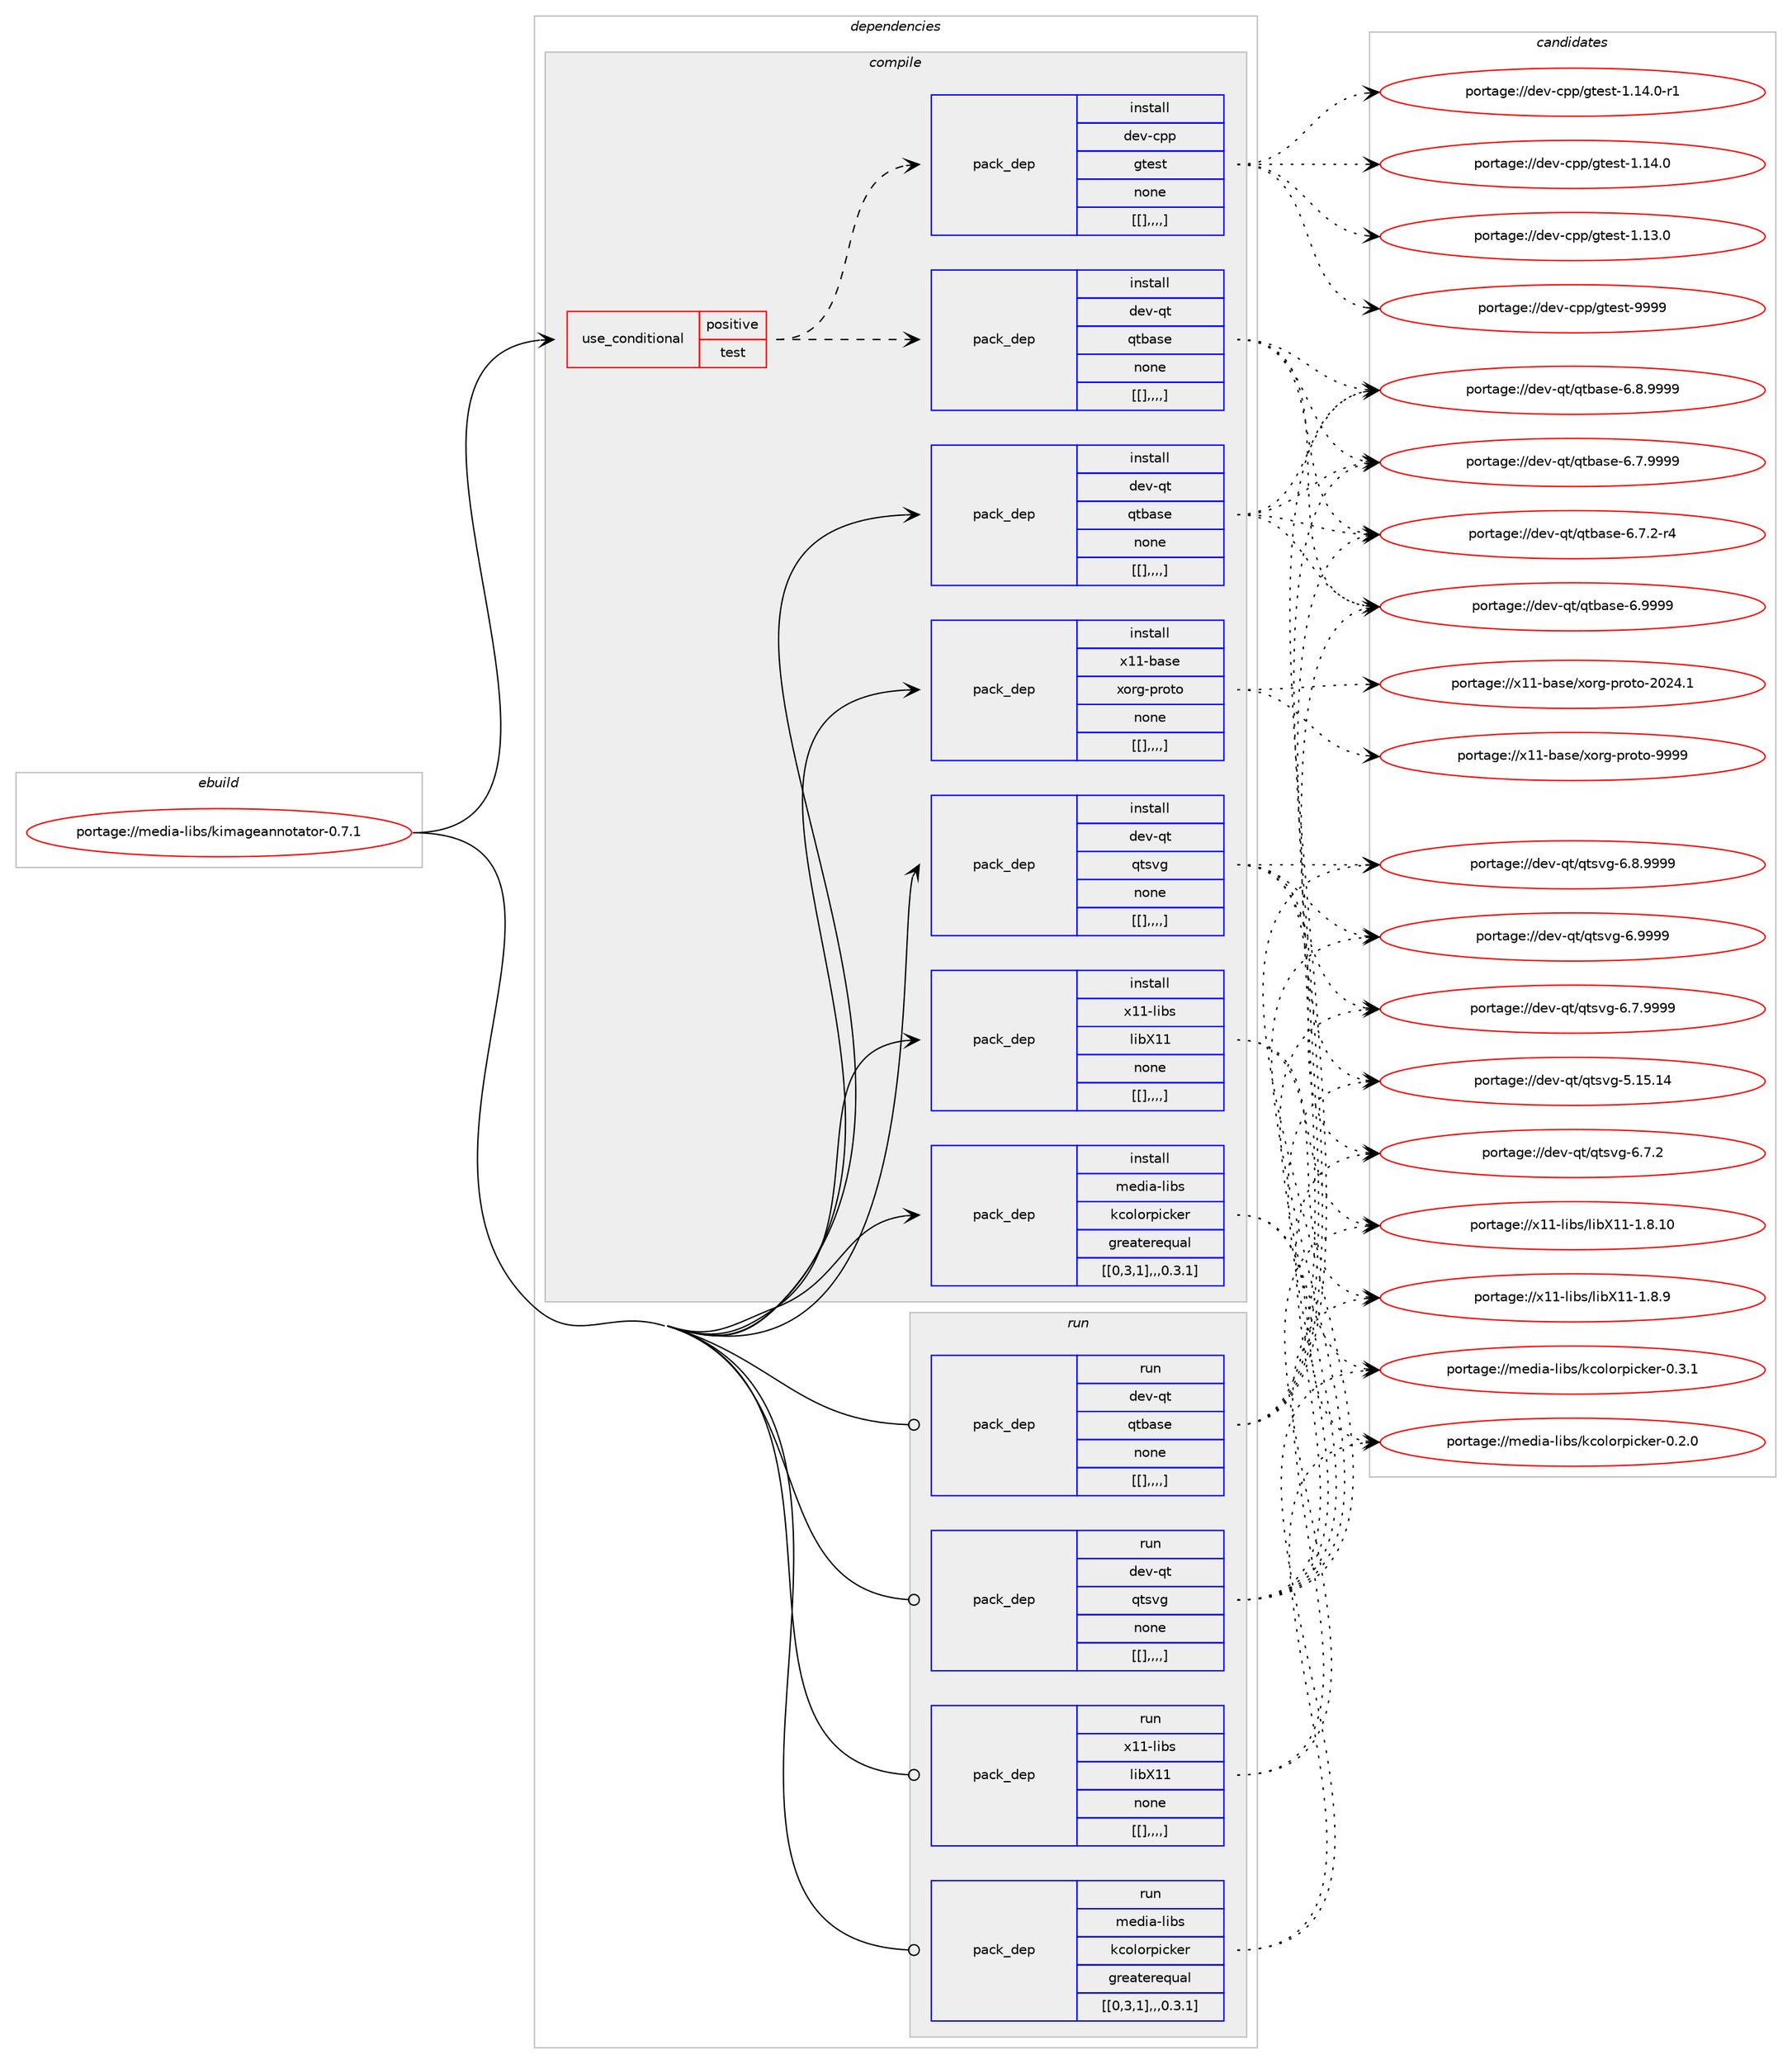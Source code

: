 digraph prolog {

# *************
# Graph options
# *************

newrank=true;
concentrate=true;
compound=true;
graph [rankdir=LR,fontname=Helvetica,fontsize=10,ranksep=1.5];#, ranksep=2.5, nodesep=0.2];
edge  [arrowhead=vee];
node  [fontname=Helvetica,fontsize=10];

# **********
# The ebuild
# **********

subgraph cluster_leftcol {
color=gray;
label=<<i>ebuild</i>>;
id [label="portage://media-libs/kimageannotator-0.7.1", color=red, width=4, href="../media-libs/kimageannotator-0.7.1.svg"];
}

# ****************
# The dependencies
# ****************

subgraph cluster_midcol {
color=gray;
label=<<i>dependencies</i>>;
subgraph cluster_compile {
fillcolor="#eeeeee";
style=filled;
label=<<i>compile</i>>;
subgraph cond78770 {
dependency308661 [label=<<TABLE BORDER="0" CELLBORDER="1" CELLSPACING="0" CELLPADDING="4"><TR><TD ROWSPAN="3" CELLPADDING="10">use_conditional</TD></TR><TR><TD>positive</TD></TR><TR><TD>test</TD></TR></TABLE>>, shape=none, color=red];
subgraph pack227488 {
dependency308662 [label=<<TABLE BORDER="0" CELLBORDER="1" CELLSPACING="0" CELLPADDING="4" WIDTH="220"><TR><TD ROWSPAN="6" CELLPADDING="30">pack_dep</TD></TR><TR><TD WIDTH="110">install</TD></TR><TR><TD>dev-cpp</TD></TR><TR><TD>gtest</TD></TR><TR><TD>none</TD></TR><TR><TD>[[],,,,]</TD></TR></TABLE>>, shape=none, color=blue];
}
dependency308661:e -> dependency308662:w [weight=20,style="dashed",arrowhead="vee"];
subgraph pack227489 {
dependency308663 [label=<<TABLE BORDER="0" CELLBORDER="1" CELLSPACING="0" CELLPADDING="4" WIDTH="220"><TR><TD ROWSPAN="6" CELLPADDING="30">pack_dep</TD></TR><TR><TD WIDTH="110">install</TD></TR><TR><TD>dev-qt</TD></TR><TR><TD>qtbase</TD></TR><TR><TD>none</TD></TR><TR><TD>[[],,,,]</TD></TR></TABLE>>, shape=none, color=blue];
}
dependency308661:e -> dependency308663:w [weight=20,style="dashed",arrowhead="vee"];
}
id:e -> dependency308661:w [weight=20,style="solid",arrowhead="vee"];
subgraph pack227490 {
dependency308664 [label=<<TABLE BORDER="0" CELLBORDER="1" CELLSPACING="0" CELLPADDING="4" WIDTH="220"><TR><TD ROWSPAN="6" CELLPADDING="30">pack_dep</TD></TR><TR><TD WIDTH="110">install</TD></TR><TR><TD>dev-qt</TD></TR><TR><TD>qtbase</TD></TR><TR><TD>none</TD></TR><TR><TD>[[],,,,]</TD></TR></TABLE>>, shape=none, color=blue];
}
id:e -> dependency308664:w [weight=20,style="solid",arrowhead="vee"];
subgraph pack227491 {
dependency308665 [label=<<TABLE BORDER="0" CELLBORDER="1" CELLSPACING="0" CELLPADDING="4" WIDTH="220"><TR><TD ROWSPAN="6" CELLPADDING="30">pack_dep</TD></TR><TR><TD WIDTH="110">install</TD></TR><TR><TD>dev-qt</TD></TR><TR><TD>qtsvg</TD></TR><TR><TD>none</TD></TR><TR><TD>[[],,,,]</TD></TR></TABLE>>, shape=none, color=blue];
}
id:e -> dependency308665:w [weight=20,style="solid",arrowhead="vee"];
subgraph pack227492 {
dependency308666 [label=<<TABLE BORDER="0" CELLBORDER="1" CELLSPACING="0" CELLPADDING="4" WIDTH="220"><TR><TD ROWSPAN="6" CELLPADDING="30">pack_dep</TD></TR><TR><TD WIDTH="110">install</TD></TR><TR><TD>media-libs</TD></TR><TR><TD>kcolorpicker</TD></TR><TR><TD>greaterequal</TD></TR><TR><TD>[[0,3,1],,,0.3.1]</TD></TR></TABLE>>, shape=none, color=blue];
}
id:e -> dependency308666:w [weight=20,style="solid",arrowhead="vee"];
subgraph pack227493 {
dependency308667 [label=<<TABLE BORDER="0" CELLBORDER="1" CELLSPACING="0" CELLPADDING="4" WIDTH="220"><TR><TD ROWSPAN="6" CELLPADDING="30">pack_dep</TD></TR><TR><TD WIDTH="110">install</TD></TR><TR><TD>x11-base</TD></TR><TR><TD>xorg-proto</TD></TR><TR><TD>none</TD></TR><TR><TD>[[],,,,]</TD></TR></TABLE>>, shape=none, color=blue];
}
id:e -> dependency308667:w [weight=20,style="solid",arrowhead="vee"];
subgraph pack227494 {
dependency308668 [label=<<TABLE BORDER="0" CELLBORDER="1" CELLSPACING="0" CELLPADDING="4" WIDTH="220"><TR><TD ROWSPAN="6" CELLPADDING="30">pack_dep</TD></TR><TR><TD WIDTH="110">install</TD></TR><TR><TD>x11-libs</TD></TR><TR><TD>libX11</TD></TR><TR><TD>none</TD></TR><TR><TD>[[],,,,]</TD></TR></TABLE>>, shape=none, color=blue];
}
id:e -> dependency308668:w [weight=20,style="solid",arrowhead="vee"];
}
subgraph cluster_compileandrun {
fillcolor="#eeeeee";
style=filled;
label=<<i>compile and run</i>>;
}
subgraph cluster_run {
fillcolor="#eeeeee";
style=filled;
label=<<i>run</i>>;
subgraph pack227495 {
dependency308669 [label=<<TABLE BORDER="0" CELLBORDER="1" CELLSPACING="0" CELLPADDING="4" WIDTH="220"><TR><TD ROWSPAN="6" CELLPADDING="30">pack_dep</TD></TR><TR><TD WIDTH="110">run</TD></TR><TR><TD>dev-qt</TD></TR><TR><TD>qtbase</TD></TR><TR><TD>none</TD></TR><TR><TD>[[],,,,]</TD></TR></TABLE>>, shape=none, color=blue];
}
id:e -> dependency308669:w [weight=20,style="solid",arrowhead="odot"];
subgraph pack227496 {
dependency308670 [label=<<TABLE BORDER="0" CELLBORDER="1" CELLSPACING="0" CELLPADDING="4" WIDTH="220"><TR><TD ROWSPAN="6" CELLPADDING="30">pack_dep</TD></TR><TR><TD WIDTH="110">run</TD></TR><TR><TD>dev-qt</TD></TR><TR><TD>qtsvg</TD></TR><TR><TD>none</TD></TR><TR><TD>[[],,,,]</TD></TR></TABLE>>, shape=none, color=blue];
}
id:e -> dependency308670:w [weight=20,style="solid",arrowhead="odot"];
subgraph pack227497 {
dependency308671 [label=<<TABLE BORDER="0" CELLBORDER="1" CELLSPACING="0" CELLPADDING="4" WIDTH="220"><TR><TD ROWSPAN="6" CELLPADDING="30">pack_dep</TD></TR><TR><TD WIDTH="110">run</TD></TR><TR><TD>media-libs</TD></TR><TR><TD>kcolorpicker</TD></TR><TR><TD>greaterequal</TD></TR><TR><TD>[[0,3,1],,,0.3.1]</TD></TR></TABLE>>, shape=none, color=blue];
}
id:e -> dependency308671:w [weight=20,style="solid",arrowhead="odot"];
subgraph pack227498 {
dependency308672 [label=<<TABLE BORDER="0" CELLBORDER="1" CELLSPACING="0" CELLPADDING="4" WIDTH="220"><TR><TD ROWSPAN="6" CELLPADDING="30">pack_dep</TD></TR><TR><TD WIDTH="110">run</TD></TR><TR><TD>x11-libs</TD></TR><TR><TD>libX11</TD></TR><TR><TD>none</TD></TR><TR><TD>[[],,,,]</TD></TR></TABLE>>, shape=none, color=blue];
}
id:e -> dependency308672:w [weight=20,style="solid",arrowhead="odot"];
}
}

# **************
# The candidates
# **************

subgraph cluster_choices {
rank=same;
color=gray;
label=<<i>candidates</i>>;

subgraph choice227488 {
color=black;
nodesep=1;
choice1001011184599112112471031161011151164557575757 [label="portage://dev-cpp/gtest-9999", color=red, width=4,href="../dev-cpp/gtest-9999.svg"];
choice100101118459911211247103116101115116454946495246484511449 [label="portage://dev-cpp/gtest-1.14.0-r1", color=red, width=4,href="../dev-cpp/gtest-1.14.0-r1.svg"];
choice10010111845991121124710311610111511645494649524648 [label="portage://dev-cpp/gtest-1.14.0", color=red, width=4,href="../dev-cpp/gtest-1.14.0.svg"];
choice10010111845991121124710311610111511645494649514648 [label="portage://dev-cpp/gtest-1.13.0", color=red, width=4,href="../dev-cpp/gtest-1.13.0.svg"];
dependency308662:e -> choice1001011184599112112471031161011151164557575757:w [style=dotted,weight="100"];
dependency308662:e -> choice100101118459911211247103116101115116454946495246484511449:w [style=dotted,weight="100"];
dependency308662:e -> choice10010111845991121124710311610111511645494649524648:w [style=dotted,weight="100"];
dependency308662:e -> choice10010111845991121124710311610111511645494649514648:w [style=dotted,weight="100"];
}
subgraph choice227489 {
color=black;
nodesep=1;
choice1001011184511311647113116989711510145544657575757 [label="portage://dev-qt/qtbase-6.9999", color=red, width=4,href="../dev-qt/qtbase-6.9999.svg"];
choice10010111845113116471131169897115101455446564657575757 [label="portage://dev-qt/qtbase-6.8.9999", color=red, width=4,href="../dev-qt/qtbase-6.8.9999.svg"];
choice10010111845113116471131169897115101455446554657575757 [label="portage://dev-qt/qtbase-6.7.9999", color=red, width=4,href="../dev-qt/qtbase-6.7.9999.svg"];
choice100101118451131164711311698971151014554465546504511452 [label="portage://dev-qt/qtbase-6.7.2-r4", color=red, width=4,href="../dev-qt/qtbase-6.7.2-r4.svg"];
dependency308663:e -> choice1001011184511311647113116989711510145544657575757:w [style=dotted,weight="100"];
dependency308663:e -> choice10010111845113116471131169897115101455446564657575757:w [style=dotted,weight="100"];
dependency308663:e -> choice10010111845113116471131169897115101455446554657575757:w [style=dotted,weight="100"];
dependency308663:e -> choice100101118451131164711311698971151014554465546504511452:w [style=dotted,weight="100"];
}
subgraph choice227490 {
color=black;
nodesep=1;
choice1001011184511311647113116989711510145544657575757 [label="portage://dev-qt/qtbase-6.9999", color=red, width=4,href="../dev-qt/qtbase-6.9999.svg"];
choice10010111845113116471131169897115101455446564657575757 [label="portage://dev-qt/qtbase-6.8.9999", color=red, width=4,href="../dev-qt/qtbase-6.8.9999.svg"];
choice10010111845113116471131169897115101455446554657575757 [label="portage://dev-qt/qtbase-6.7.9999", color=red, width=4,href="../dev-qt/qtbase-6.7.9999.svg"];
choice100101118451131164711311698971151014554465546504511452 [label="portage://dev-qt/qtbase-6.7.2-r4", color=red, width=4,href="../dev-qt/qtbase-6.7.2-r4.svg"];
dependency308664:e -> choice1001011184511311647113116989711510145544657575757:w [style=dotted,weight="100"];
dependency308664:e -> choice10010111845113116471131169897115101455446564657575757:w [style=dotted,weight="100"];
dependency308664:e -> choice10010111845113116471131169897115101455446554657575757:w [style=dotted,weight="100"];
dependency308664:e -> choice100101118451131164711311698971151014554465546504511452:w [style=dotted,weight="100"];
}
subgraph choice227491 {
color=black;
nodesep=1;
choice100101118451131164711311611511810345544657575757 [label="portage://dev-qt/qtsvg-6.9999", color=red, width=4,href="../dev-qt/qtsvg-6.9999.svg"];
choice1001011184511311647113116115118103455446564657575757 [label="portage://dev-qt/qtsvg-6.8.9999", color=red, width=4,href="../dev-qt/qtsvg-6.8.9999.svg"];
choice1001011184511311647113116115118103455446554657575757 [label="portage://dev-qt/qtsvg-6.7.9999", color=red, width=4,href="../dev-qt/qtsvg-6.7.9999.svg"];
choice1001011184511311647113116115118103455446554650 [label="portage://dev-qt/qtsvg-6.7.2", color=red, width=4,href="../dev-qt/qtsvg-6.7.2.svg"];
choice10010111845113116471131161151181034553464953464952 [label="portage://dev-qt/qtsvg-5.15.14", color=red, width=4,href="../dev-qt/qtsvg-5.15.14.svg"];
dependency308665:e -> choice100101118451131164711311611511810345544657575757:w [style=dotted,weight="100"];
dependency308665:e -> choice1001011184511311647113116115118103455446564657575757:w [style=dotted,weight="100"];
dependency308665:e -> choice1001011184511311647113116115118103455446554657575757:w [style=dotted,weight="100"];
dependency308665:e -> choice1001011184511311647113116115118103455446554650:w [style=dotted,weight="100"];
dependency308665:e -> choice10010111845113116471131161151181034553464953464952:w [style=dotted,weight="100"];
}
subgraph choice227492 {
color=black;
nodesep=1;
choice109101100105974510810598115471079911110811111411210599107101114454846514649 [label="portage://media-libs/kcolorpicker-0.3.1", color=red, width=4,href="../media-libs/kcolorpicker-0.3.1.svg"];
choice109101100105974510810598115471079911110811111411210599107101114454846504648 [label="portage://media-libs/kcolorpicker-0.2.0", color=red, width=4,href="../media-libs/kcolorpicker-0.2.0.svg"];
dependency308666:e -> choice109101100105974510810598115471079911110811111411210599107101114454846514649:w [style=dotted,weight="100"];
dependency308666:e -> choice109101100105974510810598115471079911110811111411210599107101114454846504648:w [style=dotted,weight="100"];
}
subgraph choice227493 {
color=black;
nodesep=1;
choice120494945989711510147120111114103451121141111161114557575757 [label="portage://x11-base/xorg-proto-9999", color=red, width=4,href="../x11-base/xorg-proto-9999.svg"];
choice1204949459897115101471201111141034511211411111611145504850524649 [label="portage://x11-base/xorg-proto-2024.1", color=red, width=4,href="../x11-base/xorg-proto-2024.1.svg"];
dependency308667:e -> choice120494945989711510147120111114103451121141111161114557575757:w [style=dotted,weight="100"];
dependency308667:e -> choice1204949459897115101471201111141034511211411111611145504850524649:w [style=dotted,weight="100"];
}
subgraph choice227494 {
color=black;
nodesep=1;
choice12049494510810598115471081059888494945494656464948 [label="portage://x11-libs/libX11-1.8.10", color=red, width=4,href="../x11-libs/libX11-1.8.10.svg"];
choice120494945108105981154710810598884949454946564657 [label="portage://x11-libs/libX11-1.8.9", color=red, width=4,href="../x11-libs/libX11-1.8.9.svg"];
dependency308668:e -> choice12049494510810598115471081059888494945494656464948:w [style=dotted,weight="100"];
dependency308668:e -> choice120494945108105981154710810598884949454946564657:w [style=dotted,weight="100"];
}
subgraph choice227495 {
color=black;
nodesep=1;
choice1001011184511311647113116989711510145544657575757 [label="portage://dev-qt/qtbase-6.9999", color=red, width=4,href="../dev-qt/qtbase-6.9999.svg"];
choice10010111845113116471131169897115101455446564657575757 [label="portage://dev-qt/qtbase-6.8.9999", color=red, width=4,href="../dev-qt/qtbase-6.8.9999.svg"];
choice10010111845113116471131169897115101455446554657575757 [label="portage://dev-qt/qtbase-6.7.9999", color=red, width=4,href="../dev-qt/qtbase-6.7.9999.svg"];
choice100101118451131164711311698971151014554465546504511452 [label="portage://dev-qt/qtbase-6.7.2-r4", color=red, width=4,href="../dev-qt/qtbase-6.7.2-r4.svg"];
dependency308669:e -> choice1001011184511311647113116989711510145544657575757:w [style=dotted,weight="100"];
dependency308669:e -> choice10010111845113116471131169897115101455446564657575757:w [style=dotted,weight="100"];
dependency308669:e -> choice10010111845113116471131169897115101455446554657575757:w [style=dotted,weight="100"];
dependency308669:e -> choice100101118451131164711311698971151014554465546504511452:w [style=dotted,weight="100"];
}
subgraph choice227496 {
color=black;
nodesep=1;
choice100101118451131164711311611511810345544657575757 [label="portage://dev-qt/qtsvg-6.9999", color=red, width=4,href="../dev-qt/qtsvg-6.9999.svg"];
choice1001011184511311647113116115118103455446564657575757 [label="portage://dev-qt/qtsvg-6.8.9999", color=red, width=4,href="../dev-qt/qtsvg-6.8.9999.svg"];
choice1001011184511311647113116115118103455446554657575757 [label="portage://dev-qt/qtsvg-6.7.9999", color=red, width=4,href="../dev-qt/qtsvg-6.7.9999.svg"];
choice1001011184511311647113116115118103455446554650 [label="portage://dev-qt/qtsvg-6.7.2", color=red, width=4,href="../dev-qt/qtsvg-6.7.2.svg"];
choice10010111845113116471131161151181034553464953464952 [label="portage://dev-qt/qtsvg-5.15.14", color=red, width=4,href="../dev-qt/qtsvg-5.15.14.svg"];
dependency308670:e -> choice100101118451131164711311611511810345544657575757:w [style=dotted,weight="100"];
dependency308670:e -> choice1001011184511311647113116115118103455446564657575757:w [style=dotted,weight="100"];
dependency308670:e -> choice1001011184511311647113116115118103455446554657575757:w [style=dotted,weight="100"];
dependency308670:e -> choice1001011184511311647113116115118103455446554650:w [style=dotted,weight="100"];
dependency308670:e -> choice10010111845113116471131161151181034553464953464952:w [style=dotted,weight="100"];
}
subgraph choice227497 {
color=black;
nodesep=1;
choice109101100105974510810598115471079911110811111411210599107101114454846514649 [label="portage://media-libs/kcolorpicker-0.3.1", color=red, width=4,href="../media-libs/kcolorpicker-0.3.1.svg"];
choice109101100105974510810598115471079911110811111411210599107101114454846504648 [label="portage://media-libs/kcolorpicker-0.2.0", color=red, width=4,href="../media-libs/kcolorpicker-0.2.0.svg"];
dependency308671:e -> choice109101100105974510810598115471079911110811111411210599107101114454846514649:w [style=dotted,weight="100"];
dependency308671:e -> choice109101100105974510810598115471079911110811111411210599107101114454846504648:w [style=dotted,weight="100"];
}
subgraph choice227498 {
color=black;
nodesep=1;
choice12049494510810598115471081059888494945494656464948 [label="portage://x11-libs/libX11-1.8.10", color=red, width=4,href="../x11-libs/libX11-1.8.10.svg"];
choice120494945108105981154710810598884949454946564657 [label="portage://x11-libs/libX11-1.8.9", color=red, width=4,href="../x11-libs/libX11-1.8.9.svg"];
dependency308672:e -> choice12049494510810598115471081059888494945494656464948:w [style=dotted,weight="100"];
dependency308672:e -> choice120494945108105981154710810598884949454946564657:w [style=dotted,weight="100"];
}
}

}
